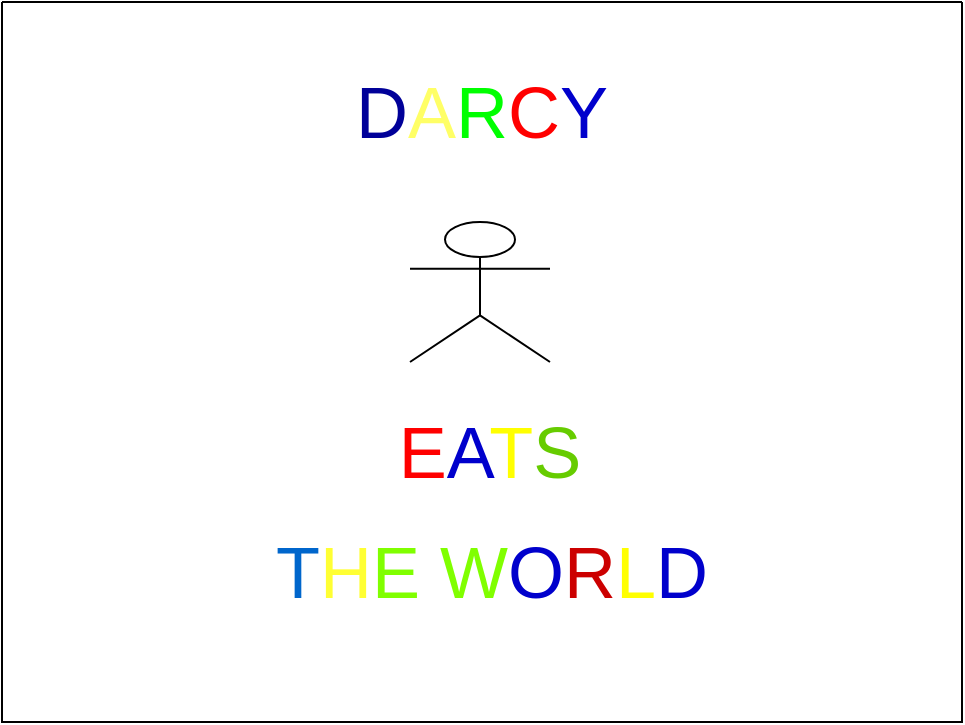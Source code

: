 <mxfile>
    <diagram id="7yz7GEEtm6BQyHgpbc-E" name="Page-1">
        <mxGraphModel dx="945" dy="652" grid="1" gridSize="10" guides="1" tooltips="1" connect="1" arrows="1" fold="1" page="1" pageScale="1" pageWidth="827" pageHeight="1169" math="0" shadow="0">
            <root>
                <mxCell id="0"/>
                <mxCell id="1" parent="0"/>
                <mxCell id="5" value="" style="swimlane;startSize=0;fontSize=36;fontColor=#CC0000;" vertex="1" parent="1">
                    <mxGeometry x="140" y="80" width="480" height="360" as="geometry"/>
                </mxCell>
                <mxCell id="6" value="&lt;font color=&quot;#000099&quot;&gt;D&lt;/font&gt;&lt;font color=&quot;#ffff66&quot;&gt;A&lt;/font&gt;&lt;font color=&quot;#00ff00&quot;&gt;R&lt;/font&gt;&lt;font color=&quot;#ff0000&quot;&gt;C&lt;/font&gt;&lt;font color=&quot;#0000cc&quot;&gt;Y&lt;/font&gt;" style="text;html=1;strokeColor=none;fillColor=none;align=center;verticalAlign=middle;whiteSpace=wrap;rounded=0;fontSize=36;fontColor=#CC0000;" vertex="1" parent="5">
                    <mxGeometry x="145" y="40" width="190" height="30" as="geometry"/>
                </mxCell>
                <mxCell id="7" value="" style="shape=umlActor;verticalLabelPosition=bottom;verticalAlign=top;html=1;outlineConnect=0;fontSize=36;fontColor=#0000CC;" vertex="1" parent="5">
                    <mxGeometry x="204" y="110" width="70" height="70" as="geometry"/>
                </mxCell>
                <mxCell id="8" value="&lt;font color=&quot;#ff0000&quot;&gt;E&lt;/font&gt;A&lt;font color=&quot;#ffff00&quot;&gt;T&lt;/font&gt;&lt;font color=&quot;#66cc00&quot;&gt;S&lt;/font&gt;" style="text;html=1;strokeColor=none;fillColor=none;align=center;verticalAlign=middle;whiteSpace=wrap;rounded=0;fontSize=36;fontColor=#0000CC;" vertex="1" parent="5">
                    <mxGeometry x="214" y="210" width="60" height="30" as="geometry"/>
                </mxCell>
                <mxCell id="9" value="&lt;font color=&quot;#0066cc&quot;&gt;T&lt;/font&gt;&lt;font color=&quot;#ffff33&quot;&gt;H&lt;/font&gt;&lt;font color=&quot;#80ff00&quot;&gt;E W&lt;/font&gt;O&lt;font color=&quot;#cc0000&quot;&gt;R&lt;/font&gt;&lt;font color=&quot;#ffff00&quot;&gt;L&lt;/font&gt;D" style="text;html=1;strokeColor=none;fillColor=none;align=center;verticalAlign=middle;whiteSpace=wrap;rounded=0;fontSize=36;fontColor=#0000CC;" vertex="1" parent="5">
                    <mxGeometry x="60" y="270" width="370" height="30" as="geometry"/>
                </mxCell>
            </root>
        </mxGraphModel>
    </diagram>
</mxfile>